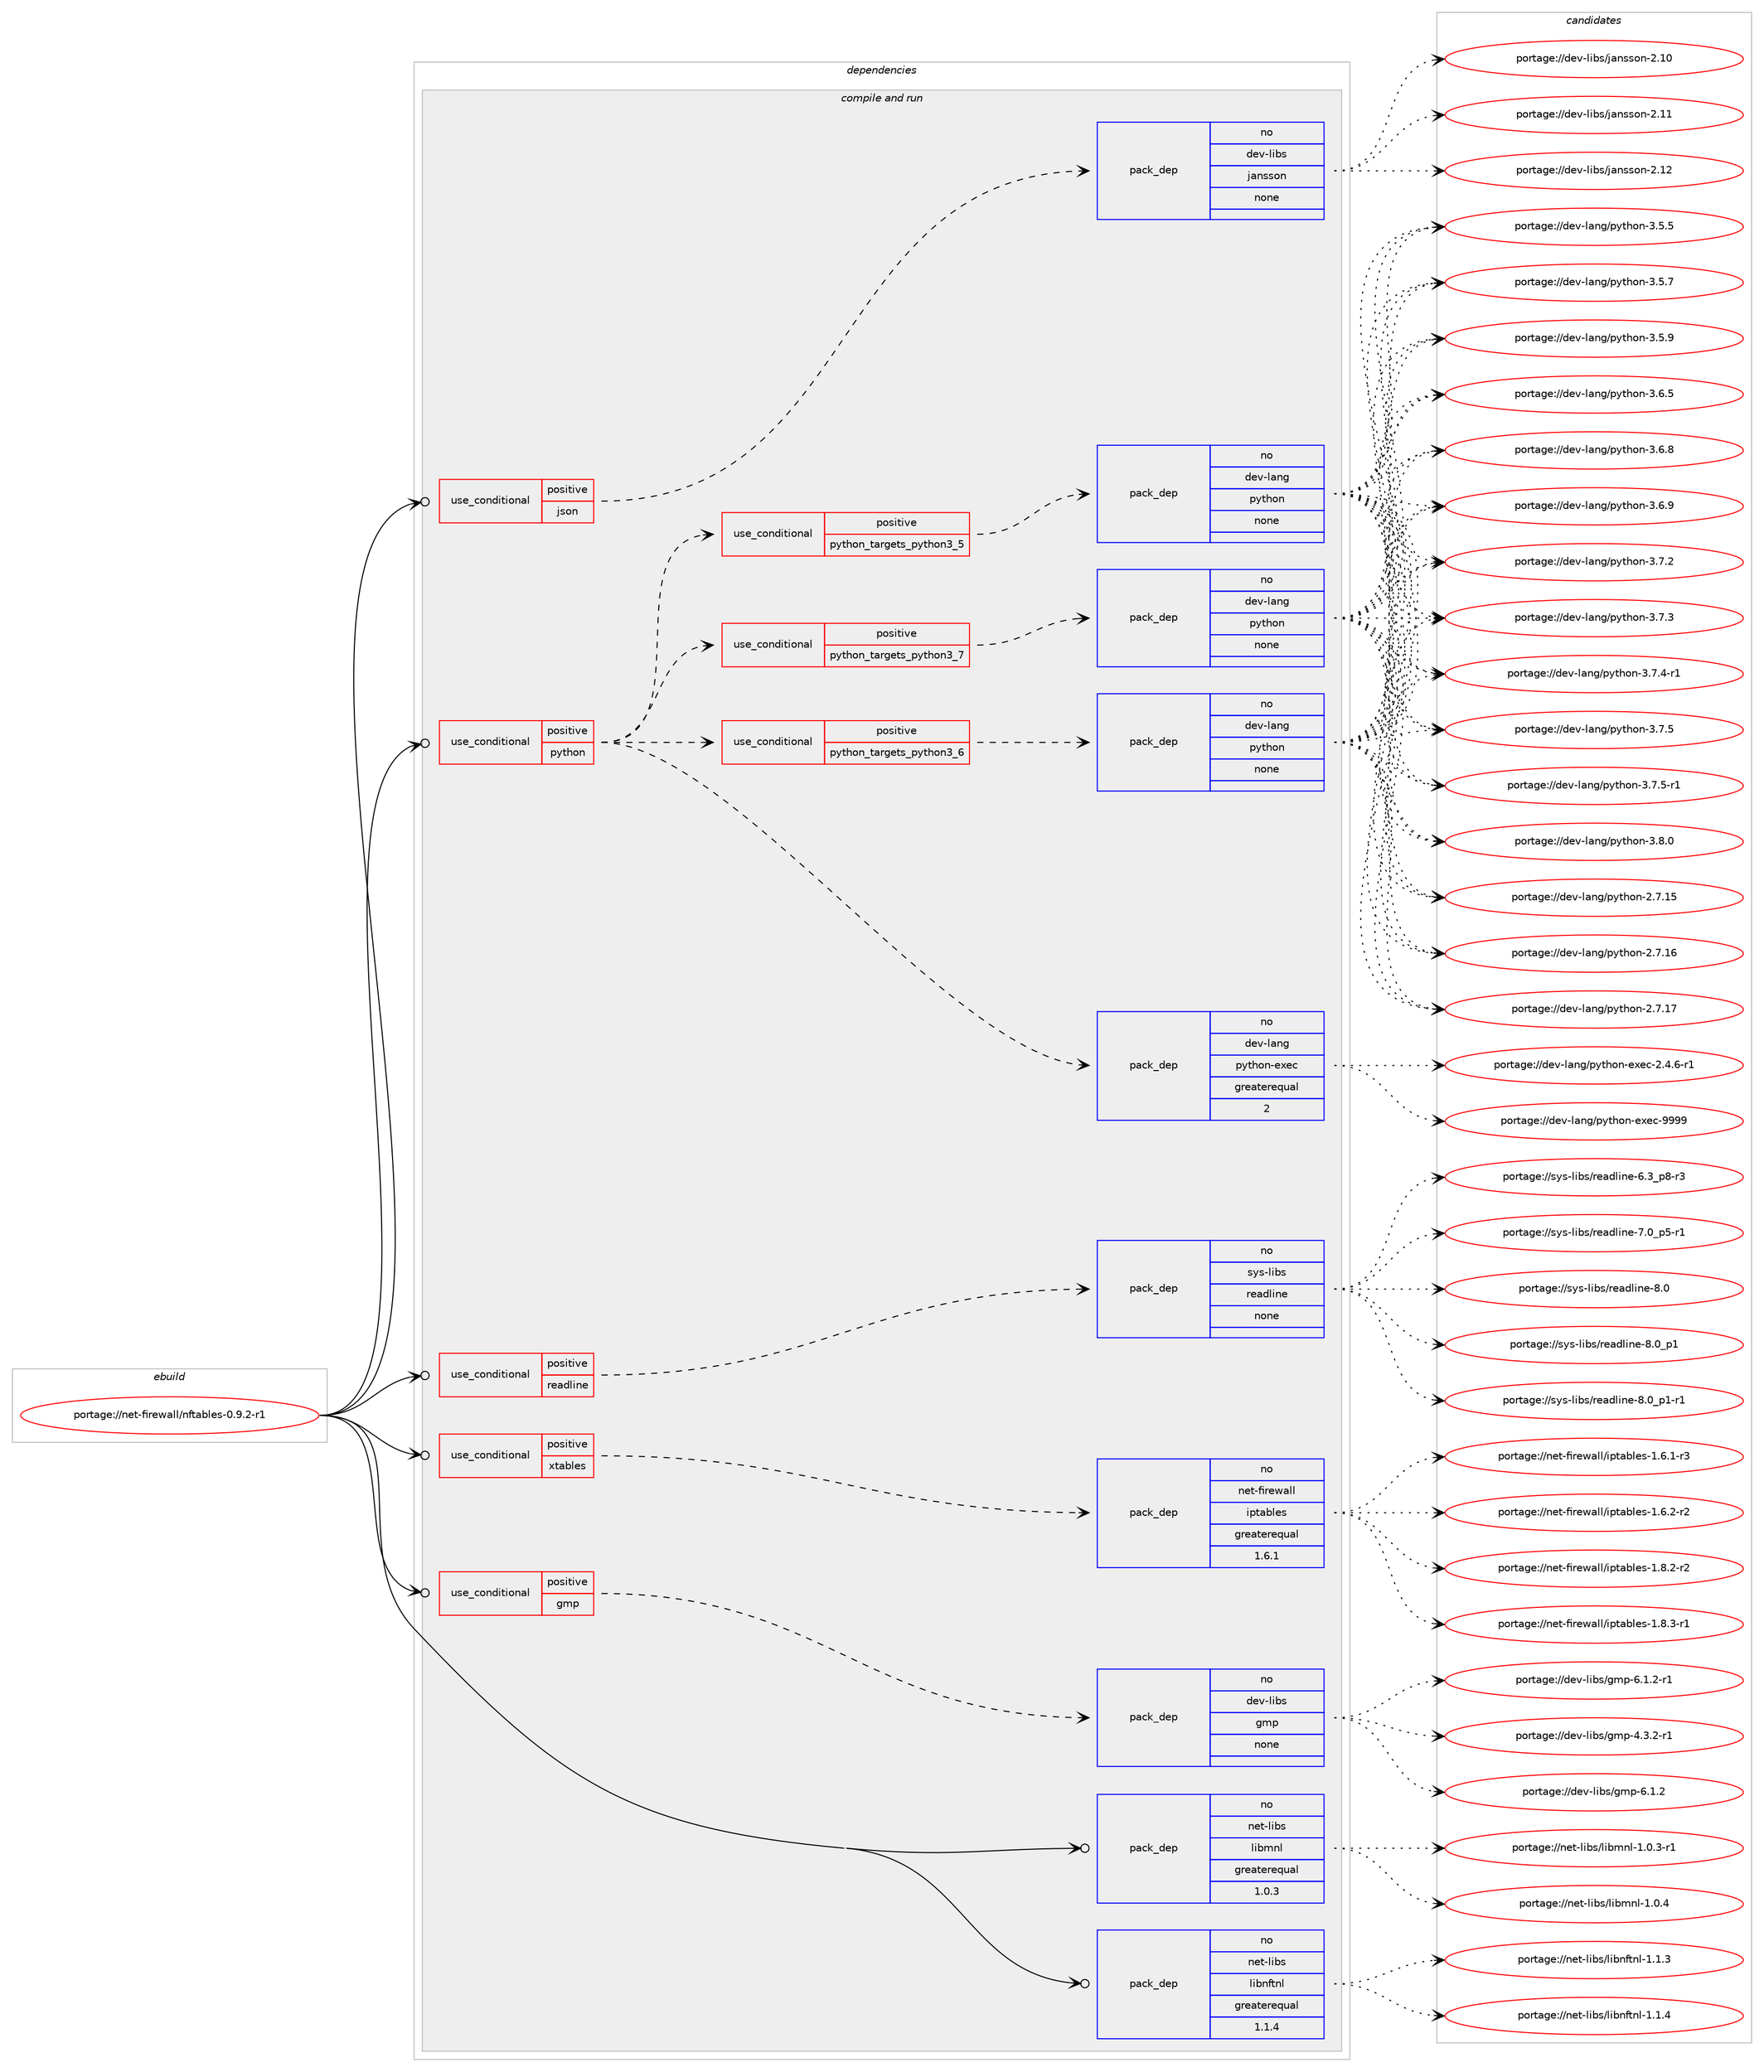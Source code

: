 digraph prolog {

# *************
# Graph options
# *************

newrank=true;
concentrate=true;
compound=true;
graph [rankdir=LR,fontname=Helvetica,fontsize=10,ranksep=1.5];#, ranksep=2.5, nodesep=0.2];
edge  [arrowhead=vee];
node  [fontname=Helvetica,fontsize=10];

# **********
# The ebuild
# **********

subgraph cluster_leftcol {
color=gray;
rank=same;
label=<<i>ebuild</i>>;
id [label="portage://net-firewall/nftables-0.9.2-r1", color=red, width=4, href="../net-firewall/nftables-0.9.2-r1.svg"];
}

# ****************
# The dependencies
# ****************

subgraph cluster_midcol {
color=gray;
label=<<i>dependencies</i>>;
subgraph cluster_compile {
fillcolor="#eeeeee";
style=filled;
label=<<i>compile</i>>;
}
subgraph cluster_compileandrun {
fillcolor="#eeeeee";
style=filled;
label=<<i>compile and run</i>>;
subgraph cond87989 {
dependency352105 [label=<<TABLE BORDER="0" CELLBORDER="1" CELLSPACING="0" CELLPADDING="4"><TR><TD ROWSPAN="3" CELLPADDING="10">use_conditional</TD></TR><TR><TD>positive</TD></TR><TR><TD>gmp</TD></TR></TABLE>>, shape=none, color=red];
subgraph pack258300 {
dependency352106 [label=<<TABLE BORDER="0" CELLBORDER="1" CELLSPACING="0" CELLPADDING="4" WIDTH="220"><TR><TD ROWSPAN="6" CELLPADDING="30">pack_dep</TD></TR><TR><TD WIDTH="110">no</TD></TR><TR><TD>dev-libs</TD></TR><TR><TD>gmp</TD></TR><TR><TD>none</TD></TR><TR><TD></TD></TR></TABLE>>, shape=none, color=blue];
}
dependency352105:e -> dependency352106:w [weight=20,style="dashed",arrowhead="vee"];
}
id:e -> dependency352105:w [weight=20,style="solid",arrowhead="odotvee"];
subgraph cond87990 {
dependency352107 [label=<<TABLE BORDER="0" CELLBORDER="1" CELLSPACING="0" CELLPADDING="4"><TR><TD ROWSPAN="3" CELLPADDING="10">use_conditional</TD></TR><TR><TD>positive</TD></TR><TR><TD>json</TD></TR></TABLE>>, shape=none, color=red];
subgraph pack258301 {
dependency352108 [label=<<TABLE BORDER="0" CELLBORDER="1" CELLSPACING="0" CELLPADDING="4" WIDTH="220"><TR><TD ROWSPAN="6" CELLPADDING="30">pack_dep</TD></TR><TR><TD WIDTH="110">no</TD></TR><TR><TD>dev-libs</TD></TR><TR><TD>jansson</TD></TR><TR><TD>none</TD></TR><TR><TD></TD></TR></TABLE>>, shape=none, color=blue];
}
dependency352107:e -> dependency352108:w [weight=20,style="dashed",arrowhead="vee"];
}
id:e -> dependency352107:w [weight=20,style="solid",arrowhead="odotvee"];
subgraph cond87991 {
dependency352109 [label=<<TABLE BORDER="0" CELLBORDER="1" CELLSPACING="0" CELLPADDING="4"><TR><TD ROWSPAN="3" CELLPADDING="10">use_conditional</TD></TR><TR><TD>positive</TD></TR><TR><TD>python</TD></TR></TABLE>>, shape=none, color=red];
subgraph cond87992 {
dependency352110 [label=<<TABLE BORDER="0" CELLBORDER="1" CELLSPACING="0" CELLPADDING="4"><TR><TD ROWSPAN="3" CELLPADDING="10">use_conditional</TD></TR><TR><TD>positive</TD></TR><TR><TD>python_targets_python3_5</TD></TR></TABLE>>, shape=none, color=red];
subgraph pack258302 {
dependency352111 [label=<<TABLE BORDER="0" CELLBORDER="1" CELLSPACING="0" CELLPADDING="4" WIDTH="220"><TR><TD ROWSPAN="6" CELLPADDING="30">pack_dep</TD></TR><TR><TD WIDTH="110">no</TD></TR><TR><TD>dev-lang</TD></TR><TR><TD>python</TD></TR><TR><TD>none</TD></TR><TR><TD></TD></TR></TABLE>>, shape=none, color=blue];
}
dependency352110:e -> dependency352111:w [weight=20,style="dashed",arrowhead="vee"];
}
dependency352109:e -> dependency352110:w [weight=20,style="dashed",arrowhead="vee"];
subgraph cond87993 {
dependency352112 [label=<<TABLE BORDER="0" CELLBORDER="1" CELLSPACING="0" CELLPADDING="4"><TR><TD ROWSPAN="3" CELLPADDING="10">use_conditional</TD></TR><TR><TD>positive</TD></TR><TR><TD>python_targets_python3_6</TD></TR></TABLE>>, shape=none, color=red];
subgraph pack258303 {
dependency352113 [label=<<TABLE BORDER="0" CELLBORDER="1" CELLSPACING="0" CELLPADDING="4" WIDTH="220"><TR><TD ROWSPAN="6" CELLPADDING="30">pack_dep</TD></TR><TR><TD WIDTH="110">no</TD></TR><TR><TD>dev-lang</TD></TR><TR><TD>python</TD></TR><TR><TD>none</TD></TR><TR><TD></TD></TR></TABLE>>, shape=none, color=blue];
}
dependency352112:e -> dependency352113:w [weight=20,style="dashed",arrowhead="vee"];
}
dependency352109:e -> dependency352112:w [weight=20,style="dashed",arrowhead="vee"];
subgraph cond87994 {
dependency352114 [label=<<TABLE BORDER="0" CELLBORDER="1" CELLSPACING="0" CELLPADDING="4"><TR><TD ROWSPAN="3" CELLPADDING="10">use_conditional</TD></TR><TR><TD>positive</TD></TR><TR><TD>python_targets_python3_7</TD></TR></TABLE>>, shape=none, color=red];
subgraph pack258304 {
dependency352115 [label=<<TABLE BORDER="0" CELLBORDER="1" CELLSPACING="0" CELLPADDING="4" WIDTH="220"><TR><TD ROWSPAN="6" CELLPADDING="30">pack_dep</TD></TR><TR><TD WIDTH="110">no</TD></TR><TR><TD>dev-lang</TD></TR><TR><TD>python</TD></TR><TR><TD>none</TD></TR><TR><TD></TD></TR></TABLE>>, shape=none, color=blue];
}
dependency352114:e -> dependency352115:w [weight=20,style="dashed",arrowhead="vee"];
}
dependency352109:e -> dependency352114:w [weight=20,style="dashed",arrowhead="vee"];
subgraph pack258305 {
dependency352116 [label=<<TABLE BORDER="0" CELLBORDER="1" CELLSPACING="0" CELLPADDING="4" WIDTH="220"><TR><TD ROWSPAN="6" CELLPADDING="30">pack_dep</TD></TR><TR><TD WIDTH="110">no</TD></TR><TR><TD>dev-lang</TD></TR><TR><TD>python-exec</TD></TR><TR><TD>greaterequal</TD></TR><TR><TD>2</TD></TR></TABLE>>, shape=none, color=blue];
}
dependency352109:e -> dependency352116:w [weight=20,style="dashed",arrowhead="vee"];
}
id:e -> dependency352109:w [weight=20,style="solid",arrowhead="odotvee"];
subgraph cond87995 {
dependency352117 [label=<<TABLE BORDER="0" CELLBORDER="1" CELLSPACING="0" CELLPADDING="4"><TR><TD ROWSPAN="3" CELLPADDING="10">use_conditional</TD></TR><TR><TD>positive</TD></TR><TR><TD>readline</TD></TR></TABLE>>, shape=none, color=red];
subgraph pack258306 {
dependency352118 [label=<<TABLE BORDER="0" CELLBORDER="1" CELLSPACING="0" CELLPADDING="4" WIDTH="220"><TR><TD ROWSPAN="6" CELLPADDING="30">pack_dep</TD></TR><TR><TD WIDTH="110">no</TD></TR><TR><TD>sys-libs</TD></TR><TR><TD>readline</TD></TR><TR><TD>none</TD></TR><TR><TD></TD></TR></TABLE>>, shape=none, color=blue];
}
dependency352117:e -> dependency352118:w [weight=20,style="dashed",arrowhead="vee"];
}
id:e -> dependency352117:w [weight=20,style="solid",arrowhead="odotvee"];
subgraph cond87996 {
dependency352119 [label=<<TABLE BORDER="0" CELLBORDER="1" CELLSPACING="0" CELLPADDING="4"><TR><TD ROWSPAN="3" CELLPADDING="10">use_conditional</TD></TR><TR><TD>positive</TD></TR><TR><TD>xtables</TD></TR></TABLE>>, shape=none, color=red];
subgraph pack258307 {
dependency352120 [label=<<TABLE BORDER="0" CELLBORDER="1" CELLSPACING="0" CELLPADDING="4" WIDTH="220"><TR><TD ROWSPAN="6" CELLPADDING="30">pack_dep</TD></TR><TR><TD WIDTH="110">no</TD></TR><TR><TD>net-firewall</TD></TR><TR><TD>iptables</TD></TR><TR><TD>greaterequal</TD></TR><TR><TD>1.6.1</TD></TR></TABLE>>, shape=none, color=blue];
}
dependency352119:e -> dependency352120:w [weight=20,style="dashed",arrowhead="vee"];
}
id:e -> dependency352119:w [weight=20,style="solid",arrowhead="odotvee"];
subgraph pack258308 {
dependency352121 [label=<<TABLE BORDER="0" CELLBORDER="1" CELLSPACING="0" CELLPADDING="4" WIDTH="220"><TR><TD ROWSPAN="6" CELLPADDING="30">pack_dep</TD></TR><TR><TD WIDTH="110">no</TD></TR><TR><TD>net-libs</TD></TR><TR><TD>libmnl</TD></TR><TR><TD>greaterequal</TD></TR><TR><TD>1.0.3</TD></TR></TABLE>>, shape=none, color=blue];
}
id:e -> dependency352121:w [weight=20,style="solid",arrowhead="odotvee"];
subgraph pack258309 {
dependency352122 [label=<<TABLE BORDER="0" CELLBORDER="1" CELLSPACING="0" CELLPADDING="4" WIDTH="220"><TR><TD ROWSPAN="6" CELLPADDING="30">pack_dep</TD></TR><TR><TD WIDTH="110">no</TD></TR><TR><TD>net-libs</TD></TR><TR><TD>libnftnl</TD></TR><TR><TD>greaterequal</TD></TR><TR><TD>1.1.4</TD></TR></TABLE>>, shape=none, color=blue];
}
id:e -> dependency352122:w [weight=20,style="solid",arrowhead="odotvee"];
}
subgraph cluster_run {
fillcolor="#eeeeee";
style=filled;
label=<<i>run</i>>;
}
}

# **************
# The candidates
# **************

subgraph cluster_choices {
rank=same;
color=gray;
label=<<i>candidates</i>>;

subgraph choice258300 {
color=black;
nodesep=1;
choiceportage1001011184510810598115471031091124552465146504511449 [label="portage://dev-libs/gmp-4.3.2-r1", color=red, width=4,href="../dev-libs/gmp-4.3.2-r1.svg"];
choiceportage100101118451081059811547103109112455446494650 [label="portage://dev-libs/gmp-6.1.2", color=red, width=4,href="../dev-libs/gmp-6.1.2.svg"];
choiceportage1001011184510810598115471031091124554464946504511449 [label="portage://dev-libs/gmp-6.1.2-r1", color=red, width=4,href="../dev-libs/gmp-6.1.2-r1.svg"];
dependency352106:e -> choiceportage1001011184510810598115471031091124552465146504511449:w [style=dotted,weight="100"];
dependency352106:e -> choiceportage100101118451081059811547103109112455446494650:w [style=dotted,weight="100"];
dependency352106:e -> choiceportage1001011184510810598115471031091124554464946504511449:w [style=dotted,weight="100"];
}
subgraph choice258301 {
color=black;
nodesep=1;
choiceportage100101118451081059811547106971101151151111104550464948 [label="portage://dev-libs/jansson-2.10", color=red, width=4,href="../dev-libs/jansson-2.10.svg"];
choiceportage100101118451081059811547106971101151151111104550464949 [label="portage://dev-libs/jansson-2.11", color=red, width=4,href="../dev-libs/jansson-2.11.svg"];
choiceportage100101118451081059811547106971101151151111104550464950 [label="portage://dev-libs/jansson-2.12", color=red, width=4,href="../dev-libs/jansson-2.12.svg"];
dependency352108:e -> choiceportage100101118451081059811547106971101151151111104550464948:w [style=dotted,weight="100"];
dependency352108:e -> choiceportage100101118451081059811547106971101151151111104550464949:w [style=dotted,weight="100"];
dependency352108:e -> choiceportage100101118451081059811547106971101151151111104550464950:w [style=dotted,weight="100"];
}
subgraph choice258302 {
color=black;
nodesep=1;
choiceportage10010111845108971101034711212111610411111045504655464953 [label="portage://dev-lang/python-2.7.15", color=red, width=4,href="../dev-lang/python-2.7.15.svg"];
choiceportage10010111845108971101034711212111610411111045504655464954 [label="portage://dev-lang/python-2.7.16", color=red, width=4,href="../dev-lang/python-2.7.16.svg"];
choiceportage10010111845108971101034711212111610411111045504655464955 [label="portage://dev-lang/python-2.7.17", color=red, width=4,href="../dev-lang/python-2.7.17.svg"];
choiceportage100101118451089711010347112121116104111110455146534653 [label="portage://dev-lang/python-3.5.5", color=red, width=4,href="../dev-lang/python-3.5.5.svg"];
choiceportage100101118451089711010347112121116104111110455146534655 [label="portage://dev-lang/python-3.5.7", color=red, width=4,href="../dev-lang/python-3.5.7.svg"];
choiceportage100101118451089711010347112121116104111110455146534657 [label="portage://dev-lang/python-3.5.9", color=red, width=4,href="../dev-lang/python-3.5.9.svg"];
choiceportage100101118451089711010347112121116104111110455146544653 [label="portage://dev-lang/python-3.6.5", color=red, width=4,href="../dev-lang/python-3.6.5.svg"];
choiceportage100101118451089711010347112121116104111110455146544656 [label="portage://dev-lang/python-3.6.8", color=red, width=4,href="../dev-lang/python-3.6.8.svg"];
choiceportage100101118451089711010347112121116104111110455146544657 [label="portage://dev-lang/python-3.6.9", color=red, width=4,href="../dev-lang/python-3.6.9.svg"];
choiceportage100101118451089711010347112121116104111110455146554650 [label="portage://dev-lang/python-3.7.2", color=red, width=4,href="../dev-lang/python-3.7.2.svg"];
choiceportage100101118451089711010347112121116104111110455146554651 [label="portage://dev-lang/python-3.7.3", color=red, width=4,href="../dev-lang/python-3.7.3.svg"];
choiceportage1001011184510897110103471121211161041111104551465546524511449 [label="portage://dev-lang/python-3.7.4-r1", color=red, width=4,href="../dev-lang/python-3.7.4-r1.svg"];
choiceportage100101118451089711010347112121116104111110455146554653 [label="portage://dev-lang/python-3.7.5", color=red, width=4,href="../dev-lang/python-3.7.5.svg"];
choiceportage1001011184510897110103471121211161041111104551465546534511449 [label="portage://dev-lang/python-3.7.5-r1", color=red, width=4,href="../dev-lang/python-3.7.5-r1.svg"];
choiceportage100101118451089711010347112121116104111110455146564648 [label="portage://dev-lang/python-3.8.0", color=red, width=4,href="../dev-lang/python-3.8.0.svg"];
dependency352111:e -> choiceportage10010111845108971101034711212111610411111045504655464953:w [style=dotted,weight="100"];
dependency352111:e -> choiceportage10010111845108971101034711212111610411111045504655464954:w [style=dotted,weight="100"];
dependency352111:e -> choiceportage10010111845108971101034711212111610411111045504655464955:w [style=dotted,weight="100"];
dependency352111:e -> choiceportage100101118451089711010347112121116104111110455146534653:w [style=dotted,weight="100"];
dependency352111:e -> choiceportage100101118451089711010347112121116104111110455146534655:w [style=dotted,weight="100"];
dependency352111:e -> choiceportage100101118451089711010347112121116104111110455146534657:w [style=dotted,weight="100"];
dependency352111:e -> choiceportage100101118451089711010347112121116104111110455146544653:w [style=dotted,weight="100"];
dependency352111:e -> choiceportage100101118451089711010347112121116104111110455146544656:w [style=dotted,weight="100"];
dependency352111:e -> choiceportage100101118451089711010347112121116104111110455146544657:w [style=dotted,weight="100"];
dependency352111:e -> choiceportage100101118451089711010347112121116104111110455146554650:w [style=dotted,weight="100"];
dependency352111:e -> choiceportage100101118451089711010347112121116104111110455146554651:w [style=dotted,weight="100"];
dependency352111:e -> choiceportage1001011184510897110103471121211161041111104551465546524511449:w [style=dotted,weight="100"];
dependency352111:e -> choiceportage100101118451089711010347112121116104111110455146554653:w [style=dotted,weight="100"];
dependency352111:e -> choiceportage1001011184510897110103471121211161041111104551465546534511449:w [style=dotted,weight="100"];
dependency352111:e -> choiceportage100101118451089711010347112121116104111110455146564648:w [style=dotted,weight="100"];
}
subgraph choice258303 {
color=black;
nodesep=1;
choiceportage10010111845108971101034711212111610411111045504655464953 [label="portage://dev-lang/python-2.7.15", color=red, width=4,href="../dev-lang/python-2.7.15.svg"];
choiceportage10010111845108971101034711212111610411111045504655464954 [label="portage://dev-lang/python-2.7.16", color=red, width=4,href="../dev-lang/python-2.7.16.svg"];
choiceportage10010111845108971101034711212111610411111045504655464955 [label="portage://dev-lang/python-2.7.17", color=red, width=4,href="../dev-lang/python-2.7.17.svg"];
choiceportage100101118451089711010347112121116104111110455146534653 [label="portage://dev-lang/python-3.5.5", color=red, width=4,href="../dev-lang/python-3.5.5.svg"];
choiceportage100101118451089711010347112121116104111110455146534655 [label="portage://dev-lang/python-3.5.7", color=red, width=4,href="../dev-lang/python-3.5.7.svg"];
choiceportage100101118451089711010347112121116104111110455146534657 [label="portage://dev-lang/python-3.5.9", color=red, width=4,href="../dev-lang/python-3.5.9.svg"];
choiceportage100101118451089711010347112121116104111110455146544653 [label="portage://dev-lang/python-3.6.5", color=red, width=4,href="../dev-lang/python-3.6.5.svg"];
choiceportage100101118451089711010347112121116104111110455146544656 [label="portage://dev-lang/python-3.6.8", color=red, width=4,href="../dev-lang/python-3.6.8.svg"];
choiceportage100101118451089711010347112121116104111110455146544657 [label="portage://dev-lang/python-3.6.9", color=red, width=4,href="../dev-lang/python-3.6.9.svg"];
choiceportage100101118451089711010347112121116104111110455146554650 [label="portage://dev-lang/python-3.7.2", color=red, width=4,href="../dev-lang/python-3.7.2.svg"];
choiceportage100101118451089711010347112121116104111110455146554651 [label="portage://dev-lang/python-3.7.3", color=red, width=4,href="../dev-lang/python-3.7.3.svg"];
choiceportage1001011184510897110103471121211161041111104551465546524511449 [label="portage://dev-lang/python-3.7.4-r1", color=red, width=4,href="../dev-lang/python-3.7.4-r1.svg"];
choiceportage100101118451089711010347112121116104111110455146554653 [label="portage://dev-lang/python-3.7.5", color=red, width=4,href="../dev-lang/python-3.7.5.svg"];
choiceportage1001011184510897110103471121211161041111104551465546534511449 [label="portage://dev-lang/python-3.7.5-r1", color=red, width=4,href="../dev-lang/python-3.7.5-r1.svg"];
choiceportage100101118451089711010347112121116104111110455146564648 [label="portage://dev-lang/python-3.8.0", color=red, width=4,href="../dev-lang/python-3.8.0.svg"];
dependency352113:e -> choiceportage10010111845108971101034711212111610411111045504655464953:w [style=dotted,weight="100"];
dependency352113:e -> choiceportage10010111845108971101034711212111610411111045504655464954:w [style=dotted,weight="100"];
dependency352113:e -> choiceportage10010111845108971101034711212111610411111045504655464955:w [style=dotted,weight="100"];
dependency352113:e -> choiceportage100101118451089711010347112121116104111110455146534653:w [style=dotted,weight="100"];
dependency352113:e -> choiceportage100101118451089711010347112121116104111110455146534655:w [style=dotted,weight="100"];
dependency352113:e -> choiceportage100101118451089711010347112121116104111110455146534657:w [style=dotted,weight="100"];
dependency352113:e -> choiceportage100101118451089711010347112121116104111110455146544653:w [style=dotted,weight="100"];
dependency352113:e -> choiceportage100101118451089711010347112121116104111110455146544656:w [style=dotted,weight="100"];
dependency352113:e -> choiceportage100101118451089711010347112121116104111110455146544657:w [style=dotted,weight="100"];
dependency352113:e -> choiceportage100101118451089711010347112121116104111110455146554650:w [style=dotted,weight="100"];
dependency352113:e -> choiceportage100101118451089711010347112121116104111110455146554651:w [style=dotted,weight="100"];
dependency352113:e -> choiceportage1001011184510897110103471121211161041111104551465546524511449:w [style=dotted,weight="100"];
dependency352113:e -> choiceportage100101118451089711010347112121116104111110455146554653:w [style=dotted,weight="100"];
dependency352113:e -> choiceportage1001011184510897110103471121211161041111104551465546534511449:w [style=dotted,weight="100"];
dependency352113:e -> choiceportage100101118451089711010347112121116104111110455146564648:w [style=dotted,weight="100"];
}
subgraph choice258304 {
color=black;
nodesep=1;
choiceportage10010111845108971101034711212111610411111045504655464953 [label="portage://dev-lang/python-2.7.15", color=red, width=4,href="../dev-lang/python-2.7.15.svg"];
choiceportage10010111845108971101034711212111610411111045504655464954 [label="portage://dev-lang/python-2.7.16", color=red, width=4,href="../dev-lang/python-2.7.16.svg"];
choiceportage10010111845108971101034711212111610411111045504655464955 [label="portage://dev-lang/python-2.7.17", color=red, width=4,href="../dev-lang/python-2.7.17.svg"];
choiceportage100101118451089711010347112121116104111110455146534653 [label="portage://dev-lang/python-3.5.5", color=red, width=4,href="../dev-lang/python-3.5.5.svg"];
choiceportage100101118451089711010347112121116104111110455146534655 [label="portage://dev-lang/python-3.5.7", color=red, width=4,href="../dev-lang/python-3.5.7.svg"];
choiceportage100101118451089711010347112121116104111110455146534657 [label="portage://dev-lang/python-3.5.9", color=red, width=4,href="../dev-lang/python-3.5.9.svg"];
choiceportage100101118451089711010347112121116104111110455146544653 [label="portage://dev-lang/python-3.6.5", color=red, width=4,href="../dev-lang/python-3.6.5.svg"];
choiceportage100101118451089711010347112121116104111110455146544656 [label="portage://dev-lang/python-3.6.8", color=red, width=4,href="../dev-lang/python-3.6.8.svg"];
choiceportage100101118451089711010347112121116104111110455146544657 [label="portage://dev-lang/python-3.6.9", color=red, width=4,href="../dev-lang/python-3.6.9.svg"];
choiceportage100101118451089711010347112121116104111110455146554650 [label="portage://dev-lang/python-3.7.2", color=red, width=4,href="../dev-lang/python-3.7.2.svg"];
choiceportage100101118451089711010347112121116104111110455146554651 [label="portage://dev-lang/python-3.7.3", color=red, width=4,href="../dev-lang/python-3.7.3.svg"];
choiceportage1001011184510897110103471121211161041111104551465546524511449 [label="portage://dev-lang/python-3.7.4-r1", color=red, width=4,href="../dev-lang/python-3.7.4-r1.svg"];
choiceportage100101118451089711010347112121116104111110455146554653 [label="portage://dev-lang/python-3.7.5", color=red, width=4,href="../dev-lang/python-3.7.5.svg"];
choiceportage1001011184510897110103471121211161041111104551465546534511449 [label="portage://dev-lang/python-3.7.5-r1", color=red, width=4,href="../dev-lang/python-3.7.5-r1.svg"];
choiceportage100101118451089711010347112121116104111110455146564648 [label="portage://dev-lang/python-3.8.0", color=red, width=4,href="../dev-lang/python-3.8.0.svg"];
dependency352115:e -> choiceportage10010111845108971101034711212111610411111045504655464953:w [style=dotted,weight="100"];
dependency352115:e -> choiceportage10010111845108971101034711212111610411111045504655464954:w [style=dotted,weight="100"];
dependency352115:e -> choiceportage10010111845108971101034711212111610411111045504655464955:w [style=dotted,weight="100"];
dependency352115:e -> choiceportage100101118451089711010347112121116104111110455146534653:w [style=dotted,weight="100"];
dependency352115:e -> choiceportage100101118451089711010347112121116104111110455146534655:w [style=dotted,weight="100"];
dependency352115:e -> choiceportage100101118451089711010347112121116104111110455146534657:w [style=dotted,weight="100"];
dependency352115:e -> choiceportage100101118451089711010347112121116104111110455146544653:w [style=dotted,weight="100"];
dependency352115:e -> choiceportage100101118451089711010347112121116104111110455146544656:w [style=dotted,weight="100"];
dependency352115:e -> choiceportage100101118451089711010347112121116104111110455146544657:w [style=dotted,weight="100"];
dependency352115:e -> choiceportage100101118451089711010347112121116104111110455146554650:w [style=dotted,weight="100"];
dependency352115:e -> choiceportage100101118451089711010347112121116104111110455146554651:w [style=dotted,weight="100"];
dependency352115:e -> choiceportage1001011184510897110103471121211161041111104551465546524511449:w [style=dotted,weight="100"];
dependency352115:e -> choiceportage100101118451089711010347112121116104111110455146554653:w [style=dotted,weight="100"];
dependency352115:e -> choiceportage1001011184510897110103471121211161041111104551465546534511449:w [style=dotted,weight="100"];
dependency352115:e -> choiceportage100101118451089711010347112121116104111110455146564648:w [style=dotted,weight="100"];
}
subgraph choice258305 {
color=black;
nodesep=1;
choiceportage10010111845108971101034711212111610411111045101120101994550465246544511449 [label="portage://dev-lang/python-exec-2.4.6-r1", color=red, width=4,href="../dev-lang/python-exec-2.4.6-r1.svg"];
choiceportage10010111845108971101034711212111610411111045101120101994557575757 [label="portage://dev-lang/python-exec-9999", color=red, width=4,href="../dev-lang/python-exec-9999.svg"];
dependency352116:e -> choiceportage10010111845108971101034711212111610411111045101120101994550465246544511449:w [style=dotted,weight="100"];
dependency352116:e -> choiceportage10010111845108971101034711212111610411111045101120101994557575757:w [style=dotted,weight="100"];
}
subgraph choice258306 {
color=black;
nodesep=1;
choiceportage115121115451081059811547114101971001081051101014554465195112564511451 [label="portage://sys-libs/readline-6.3_p8-r3", color=red, width=4,href="../sys-libs/readline-6.3_p8-r3.svg"];
choiceportage115121115451081059811547114101971001081051101014555464895112534511449 [label="portage://sys-libs/readline-7.0_p5-r1", color=red, width=4,href="../sys-libs/readline-7.0_p5-r1.svg"];
choiceportage1151211154510810598115471141019710010810511010145564648 [label="portage://sys-libs/readline-8.0", color=red, width=4,href="../sys-libs/readline-8.0.svg"];
choiceportage11512111545108105981154711410197100108105110101455646489511249 [label="portage://sys-libs/readline-8.0_p1", color=red, width=4,href="../sys-libs/readline-8.0_p1.svg"];
choiceportage115121115451081059811547114101971001081051101014556464895112494511449 [label="portage://sys-libs/readline-8.0_p1-r1", color=red, width=4,href="../sys-libs/readline-8.0_p1-r1.svg"];
dependency352118:e -> choiceportage115121115451081059811547114101971001081051101014554465195112564511451:w [style=dotted,weight="100"];
dependency352118:e -> choiceportage115121115451081059811547114101971001081051101014555464895112534511449:w [style=dotted,weight="100"];
dependency352118:e -> choiceportage1151211154510810598115471141019710010810511010145564648:w [style=dotted,weight="100"];
dependency352118:e -> choiceportage11512111545108105981154711410197100108105110101455646489511249:w [style=dotted,weight="100"];
dependency352118:e -> choiceportage115121115451081059811547114101971001081051101014556464895112494511449:w [style=dotted,weight="100"];
}
subgraph choice258307 {
color=black;
nodesep=1;
choiceportage11010111645102105114101119971081084710511211697981081011154549465446494511451 [label="portage://net-firewall/iptables-1.6.1-r3", color=red, width=4,href="../net-firewall/iptables-1.6.1-r3.svg"];
choiceportage11010111645102105114101119971081084710511211697981081011154549465446504511450 [label="portage://net-firewall/iptables-1.6.2-r2", color=red, width=4,href="../net-firewall/iptables-1.6.2-r2.svg"];
choiceportage11010111645102105114101119971081084710511211697981081011154549465646504511450 [label="portage://net-firewall/iptables-1.8.2-r2", color=red, width=4,href="../net-firewall/iptables-1.8.2-r2.svg"];
choiceportage11010111645102105114101119971081084710511211697981081011154549465646514511449 [label="portage://net-firewall/iptables-1.8.3-r1", color=red, width=4,href="../net-firewall/iptables-1.8.3-r1.svg"];
dependency352120:e -> choiceportage11010111645102105114101119971081084710511211697981081011154549465446494511451:w [style=dotted,weight="100"];
dependency352120:e -> choiceportage11010111645102105114101119971081084710511211697981081011154549465446504511450:w [style=dotted,weight="100"];
dependency352120:e -> choiceportage11010111645102105114101119971081084710511211697981081011154549465646504511450:w [style=dotted,weight="100"];
dependency352120:e -> choiceportage11010111645102105114101119971081084710511211697981081011154549465646514511449:w [style=dotted,weight="100"];
}
subgraph choice258308 {
color=black;
nodesep=1;
choiceportage110101116451081059811547108105981091101084549464846514511449 [label="portage://net-libs/libmnl-1.0.3-r1", color=red, width=4,href="../net-libs/libmnl-1.0.3-r1.svg"];
choiceportage11010111645108105981154710810598109110108454946484652 [label="portage://net-libs/libmnl-1.0.4", color=red, width=4,href="../net-libs/libmnl-1.0.4.svg"];
dependency352121:e -> choiceportage110101116451081059811547108105981091101084549464846514511449:w [style=dotted,weight="100"];
dependency352121:e -> choiceportage11010111645108105981154710810598109110108454946484652:w [style=dotted,weight="100"];
}
subgraph choice258309 {
color=black;
nodesep=1;
choiceportage11010111645108105981154710810598110102116110108454946494651 [label="portage://net-libs/libnftnl-1.1.3", color=red, width=4,href="../net-libs/libnftnl-1.1.3.svg"];
choiceportage11010111645108105981154710810598110102116110108454946494652 [label="portage://net-libs/libnftnl-1.1.4", color=red, width=4,href="../net-libs/libnftnl-1.1.4.svg"];
dependency352122:e -> choiceportage11010111645108105981154710810598110102116110108454946494651:w [style=dotted,weight="100"];
dependency352122:e -> choiceportage11010111645108105981154710810598110102116110108454946494652:w [style=dotted,weight="100"];
}
}

}
